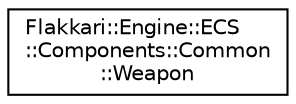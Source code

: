 digraph "Graphical Class Hierarchy"
{
 // LATEX_PDF_SIZE
  edge [fontname="Helvetica",fontsize="10",labelfontname="Helvetica",labelfontsize="10"];
  node [fontname="Helvetica",fontsize="10",shape=record];
  rankdir="LR";
  Node0 [label="Flakkari::Engine::ECS\l::Components::Common\l::Weapon",height=0.2,width=0.4,color="black", fillcolor="white", style="filled",URL="$d0/dd4/structFlakkari_1_1Engine_1_1ECS_1_1Components_1_1Common_1_1Weapon.html",tooltip="Weapon is a structure that defines the characteristics of a weapon."];
}
